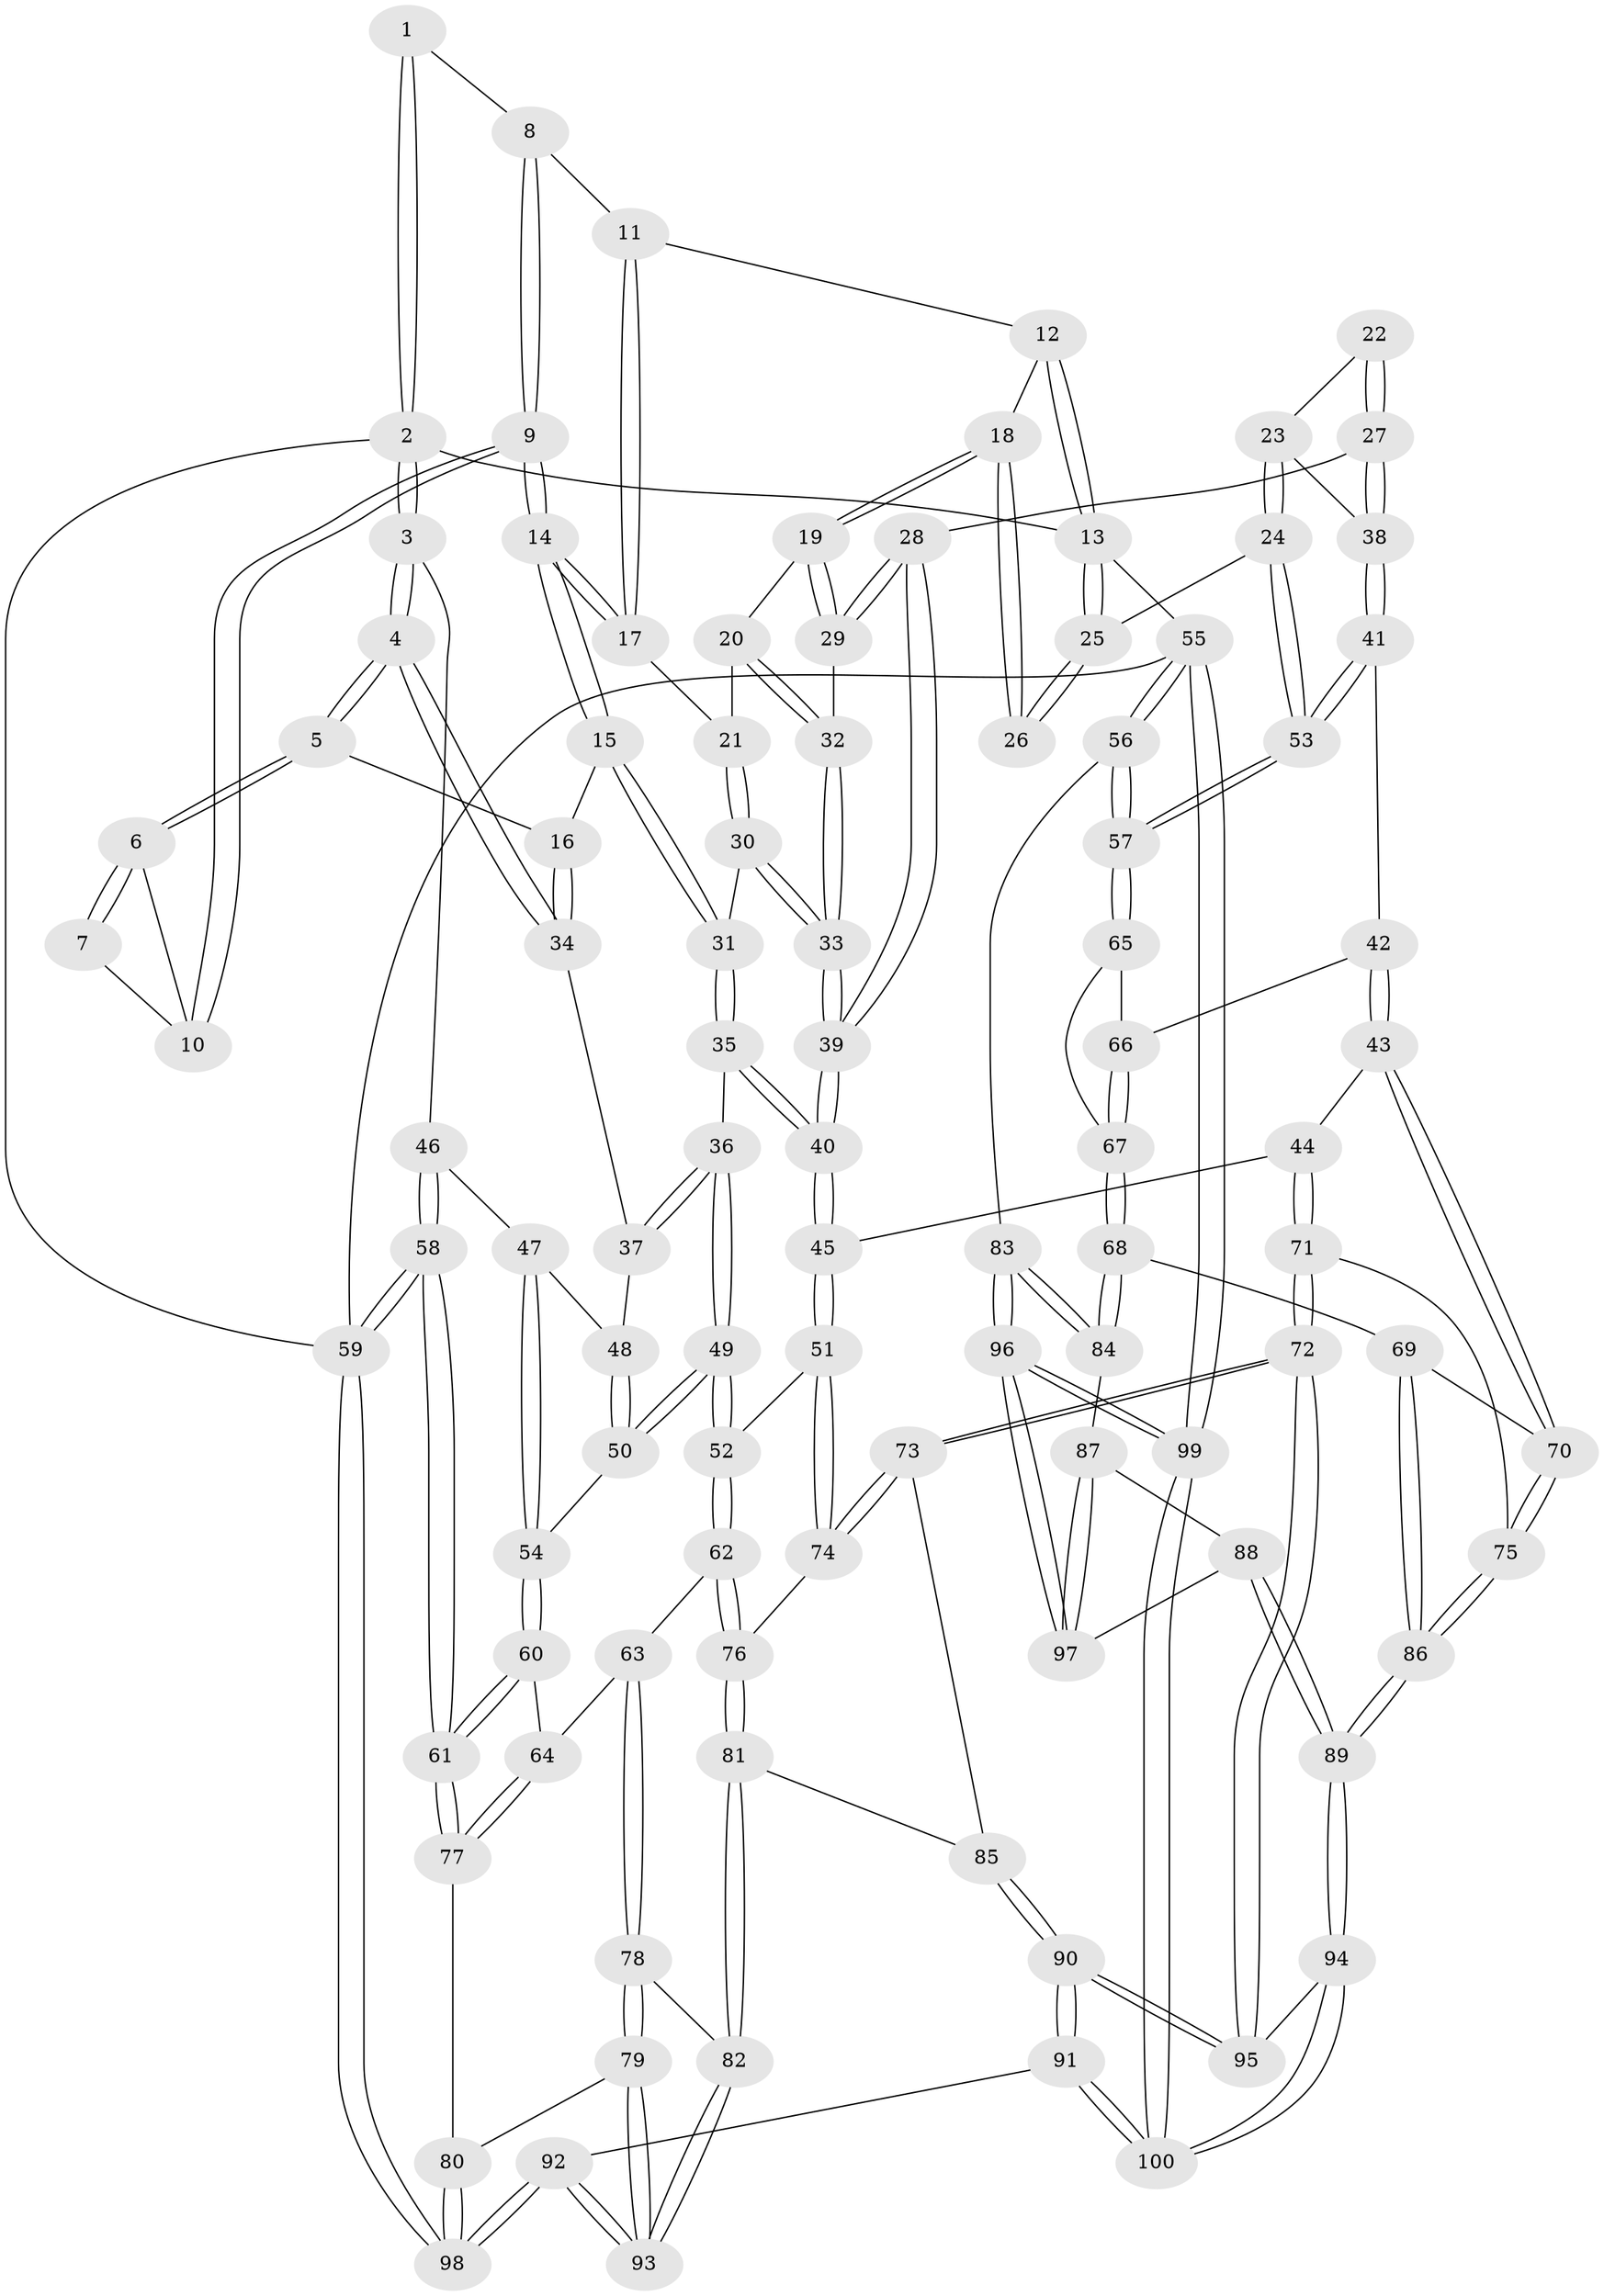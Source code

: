 // coarse degree distribution, {1: 0.06666666666666667, 3: 0.4, 6: 0.06666666666666667, 5: 0.1, 2: 0.06666666666666667, 8: 0.1, 7: 0.1, 4: 0.1}
// Generated by graph-tools (version 1.1) at 2025/05/03/04/25 22:05:40]
// undirected, 100 vertices, 247 edges
graph export_dot {
graph [start="1"]
  node [color=gray90,style=filled];
  1 [pos="+0.16304353908498334+0"];
  2 [pos="+0+0"];
  3 [pos="+0+0.14205435160103305"];
  4 [pos="+0+0.14508036476290237"];
  5 [pos="+0.09367078555702865+0.0659887494657966"];
  6 [pos="+0.11979378502017765+0.046279832256727535"];
  7 [pos="+0.15667225844581154+0"];
  8 [pos="+0.2707769804819567+0"];
  9 [pos="+0.27438173490304835+0.08622988137446504"];
  10 [pos="+0.16718552827873304+0.04790134231122905"];
  11 [pos="+0.6280692862303701+0"];
  12 [pos="+0.7052547841647231+0"];
  13 [pos="+1+0"];
  14 [pos="+0.29860291152911567+0.15919092405751092"];
  15 [pos="+0.29492446381186155+0.16533256686625705"];
  16 [pos="+0.251098201058332+0.18692463408396384"];
  17 [pos="+0.38332915228337894+0.13617323326370698"];
  18 [pos="+0.7258896254504524+0.063924531588886"];
  19 [pos="+0.7227548636750072+0.07802287889888145"];
  20 [pos="+0.548456375551792+0.20418264402904046"];
  21 [pos="+0.5093460931678724+0.21032482604453262"];
  22 [pos="+0.9243813041324203+0.20080019208426053"];
  23 [pos="+0.943083769945619+0.2742525558479284"];
  24 [pos="+1+0.13651736706501919"];
  25 [pos="+1+0.1327871710521197"];
  26 [pos="+0.9231190417406272+0.1487741939844227"];
  27 [pos="+0.7746942600139038+0.2978259455149865"];
  28 [pos="+0.7733172370179385+0.29660560051245716"];
  29 [pos="+0.7587600446929411+0.26782009945516383"];
  30 [pos="+0.46541272519785587+0.32371376768252624"];
  31 [pos="+0.3406615002269275+0.2610407678321731"];
  32 [pos="+0.5857373635497214+0.3145830297246625"];
  33 [pos="+0.5104226225499788+0.4500279208687834"];
  34 [pos="+0.19439994894579493+0.22713998753060205"];
  35 [pos="+0.3270751869756349+0.3779736287671201"];
  36 [pos="+0.21774318263731104+0.3964421820664011"];
  37 [pos="+0.17532226159245165+0.34623050804065303"];
  38 [pos="+0.8422064068877052+0.36350102968583087"];
  39 [pos="+0.5099206063640681+0.5204262469954335"];
  40 [pos="+0.5019211995791992+0.5498020994821425"];
  41 [pos="+0.8643130847000201+0.422203393161981"];
  42 [pos="+0.7218049894625955+0.601673403032511"];
  43 [pos="+0.6994049841548656+0.6069150743370614"];
  44 [pos="+0.6076558241797752+0.6114349527765235"];
  45 [pos="+0.5024446286489707+0.5657105653122269"];
  46 [pos="+0+0.3086449616882141"];
  47 [pos="+0+0.3970504729727781"];
  48 [pos="+0.105492721829335+0.37343033560895234"];
  49 [pos="+0.21659764203679935+0.5802554316102736"];
  50 [pos="+0.17822063212254002+0.583389410649794"];
  51 [pos="+0.4664601074718712+0.5899591389971379"];
  52 [pos="+0.24574544827447997+0.5930976996726323"];
  53 [pos="+1+0.5382606187723029"];
  54 [pos="+0.13381896525918024+0.5908688694691157"];
  55 [pos="+1+1"];
  56 [pos="+1+0.7492933005888207"];
  57 [pos="+1+0.6607138736635946"];
  58 [pos="+0+0.7269806021723285"];
  59 [pos="+0+1"];
  60 [pos="+0.037135939457412705+0.6702780608507606"];
  61 [pos="+0+0.726197721809785"];
  62 [pos="+0.22883567438978777+0.7628154559626876"];
  63 [pos="+0.2252806516960674+0.7697027528978224"];
  64 [pos="+0.10687032681485319+0.7612490048524729"];
  65 [pos="+0.9920509755546307+0.6691886420670594"];
  66 [pos="+0.7882840006264519+0.6421455507894532"];
  67 [pos="+0.842609032581387+0.7834988796416379"];
  68 [pos="+0.8424579090803173+0.8159052938213607"];
  69 [pos="+0.8021934359452757+0.8284411039626408"];
  70 [pos="+0.7552143080226442+0.786453455945852"];
  71 [pos="+0.6344927991698827+0.8334274546638502"];
  72 [pos="+0.5105519553583506+0.9059098632549928"];
  73 [pos="+0.4803404541730965+0.8634816646042164"];
  74 [pos="+0.43038400890249834+0.7277167649032565"];
  75 [pos="+0.6474433206265279+0.8432215157521581"];
  76 [pos="+0.3744911969771473+0.777232478957996"];
  77 [pos="+0.11756543722612756+0.8714036411971667"];
  78 [pos="+0.22644549865386027+0.8003501680756245"];
  79 [pos="+0.14026550627240364+0.8913094158944428"];
  80 [pos="+0.1300810537157888+0.8926648744513346"];
  81 [pos="+0.32452093345457383+0.8623900526192632"];
  82 [pos="+0.3065613577686834+0.8707118000557568"];
  83 [pos="+0.9395844162386098+0.8612376093803029"];
  84 [pos="+0.9121241481875132+0.8610973851078378"];
  85 [pos="+0.3646883966934359+0.8869276059268351"];
  86 [pos="+0.7183073174557778+0.9216758851921875"];
  87 [pos="+0.8758503487546245+0.9063225572354447"];
  88 [pos="+0.794627569995627+0.9445354925090746"];
  89 [pos="+0.7232255975713272+0.9486539741124599"];
  90 [pos="+0.45575497355598027+1"];
  91 [pos="+0.4190696211179194+1"];
  92 [pos="+0.345330591698023+1"];
  93 [pos="+0.26763285423275984+0.9459421967520364"];
  94 [pos="+0.7089908523934049+0.9967004274529939"];
  95 [pos="+0.5091596698132363+0.9154369972885866"];
  96 [pos="+0.9403275433586858+1"];
  97 [pos="+0.8787149688923119+1"];
  98 [pos="+0+1"];
  99 [pos="+1+1"];
  100 [pos="+0.6871018298665127+1"];
  1 -- 2;
  1 -- 2;
  1 -- 8;
  2 -- 3;
  2 -- 3;
  2 -- 13;
  2 -- 59;
  3 -- 4;
  3 -- 4;
  3 -- 46;
  4 -- 5;
  4 -- 5;
  4 -- 34;
  4 -- 34;
  5 -- 6;
  5 -- 6;
  5 -- 16;
  6 -- 7;
  6 -- 7;
  6 -- 10;
  7 -- 10;
  8 -- 9;
  8 -- 9;
  8 -- 11;
  9 -- 10;
  9 -- 10;
  9 -- 14;
  9 -- 14;
  11 -- 12;
  11 -- 17;
  11 -- 17;
  12 -- 13;
  12 -- 13;
  12 -- 18;
  13 -- 25;
  13 -- 25;
  13 -- 55;
  14 -- 15;
  14 -- 15;
  14 -- 17;
  14 -- 17;
  15 -- 16;
  15 -- 31;
  15 -- 31;
  16 -- 34;
  16 -- 34;
  17 -- 21;
  18 -- 19;
  18 -- 19;
  18 -- 26;
  18 -- 26;
  19 -- 20;
  19 -- 29;
  19 -- 29;
  20 -- 21;
  20 -- 32;
  20 -- 32;
  21 -- 30;
  21 -- 30;
  22 -- 23;
  22 -- 27;
  22 -- 27;
  23 -- 24;
  23 -- 24;
  23 -- 38;
  24 -- 25;
  24 -- 53;
  24 -- 53;
  25 -- 26;
  25 -- 26;
  27 -- 28;
  27 -- 38;
  27 -- 38;
  28 -- 29;
  28 -- 29;
  28 -- 39;
  28 -- 39;
  29 -- 32;
  30 -- 31;
  30 -- 33;
  30 -- 33;
  31 -- 35;
  31 -- 35;
  32 -- 33;
  32 -- 33;
  33 -- 39;
  33 -- 39;
  34 -- 37;
  35 -- 36;
  35 -- 40;
  35 -- 40;
  36 -- 37;
  36 -- 37;
  36 -- 49;
  36 -- 49;
  37 -- 48;
  38 -- 41;
  38 -- 41;
  39 -- 40;
  39 -- 40;
  40 -- 45;
  40 -- 45;
  41 -- 42;
  41 -- 53;
  41 -- 53;
  42 -- 43;
  42 -- 43;
  42 -- 66;
  43 -- 44;
  43 -- 70;
  43 -- 70;
  44 -- 45;
  44 -- 71;
  44 -- 71;
  45 -- 51;
  45 -- 51;
  46 -- 47;
  46 -- 58;
  46 -- 58;
  47 -- 48;
  47 -- 54;
  47 -- 54;
  48 -- 50;
  48 -- 50;
  49 -- 50;
  49 -- 50;
  49 -- 52;
  49 -- 52;
  50 -- 54;
  51 -- 52;
  51 -- 74;
  51 -- 74;
  52 -- 62;
  52 -- 62;
  53 -- 57;
  53 -- 57;
  54 -- 60;
  54 -- 60;
  55 -- 56;
  55 -- 56;
  55 -- 99;
  55 -- 99;
  55 -- 59;
  56 -- 57;
  56 -- 57;
  56 -- 83;
  57 -- 65;
  57 -- 65;
  58 -- 59;
  58 -- 59;
  58 -- 61;
  58 -- 61;
  59 -- 98;
  59 -- 98;
  60 -- 61;
  60 -- 61;
  60 -- 64;
  61 -- 77;
  61 -- 77;
  62 -- 63;
  62 -- 76;
  62 -- 76;
  63 -- 64;
  63 -- 78;
  63 -- 78;
  64 -- 77;
  64 -- 77;
  65 -- 66;
  65 -- 67;
  66 -- 67;
  66 -- 67;
  67 -- 68;
  67 -- 68;
  68 -- 69;
  68 -- 84;
  68 -- 84;
  69 -- 70;
  69 -- 86;
  69 -- 86;
  70 -- 75;
  70 -- 75;
  71 -- 72;
  71 -- 72;
  71 -- 75;
  72 -- 73;
  72 -- 73;
  72 -- 95;
  72 -- 95;
  73 -- 74;
  73 -- 74;
  73 -- 85;
  74 -- 76;
  75 -- 86;
  75 -- 86;
  76 -- 81;
  76 -- 81;
  77 -- 80;
  78 -- 79;
  78 -- 79;
  78 -- 82;
  79 -- 80;
  79 -- 93;
  79 -- 93;
  80 -- 98;
  80 -- 98;
  81 -- 82;
  81 -- 82;
  81 -- 85;
  82 -- 93;
  82 -- 93;
  83 -- 84;
  83 -- 84;
  83 -- 96;
  83 -- 96;
  84 -- 87;
  85 -- 90;
  85 -- 90;
  86 -- 89;
  86 -- 89;
  87 -- 88;
  87 -- 97;
  87 -- 97;
  88 -- 89;
  88 -- 89;
  88 -- 97;
  89 -- 94;
  89 -- 94;
  90 -- 91;
  90 -- 91;
  90 -- 95;
  90 -- 95;
  91 -- 92;
  91 -- 100;
  91 -- 100;
  92 -- 93;
  92 -- 93;
  92 -- 98;
  92 -- 98;
  94 -- 95;
  94 -- 100;
  94 -- 100;
  96 -- 97;
  96 -- 97;
  96 -- 99;
  96 -- 99;
  99 -- 100;
  99 -- 100;
}
